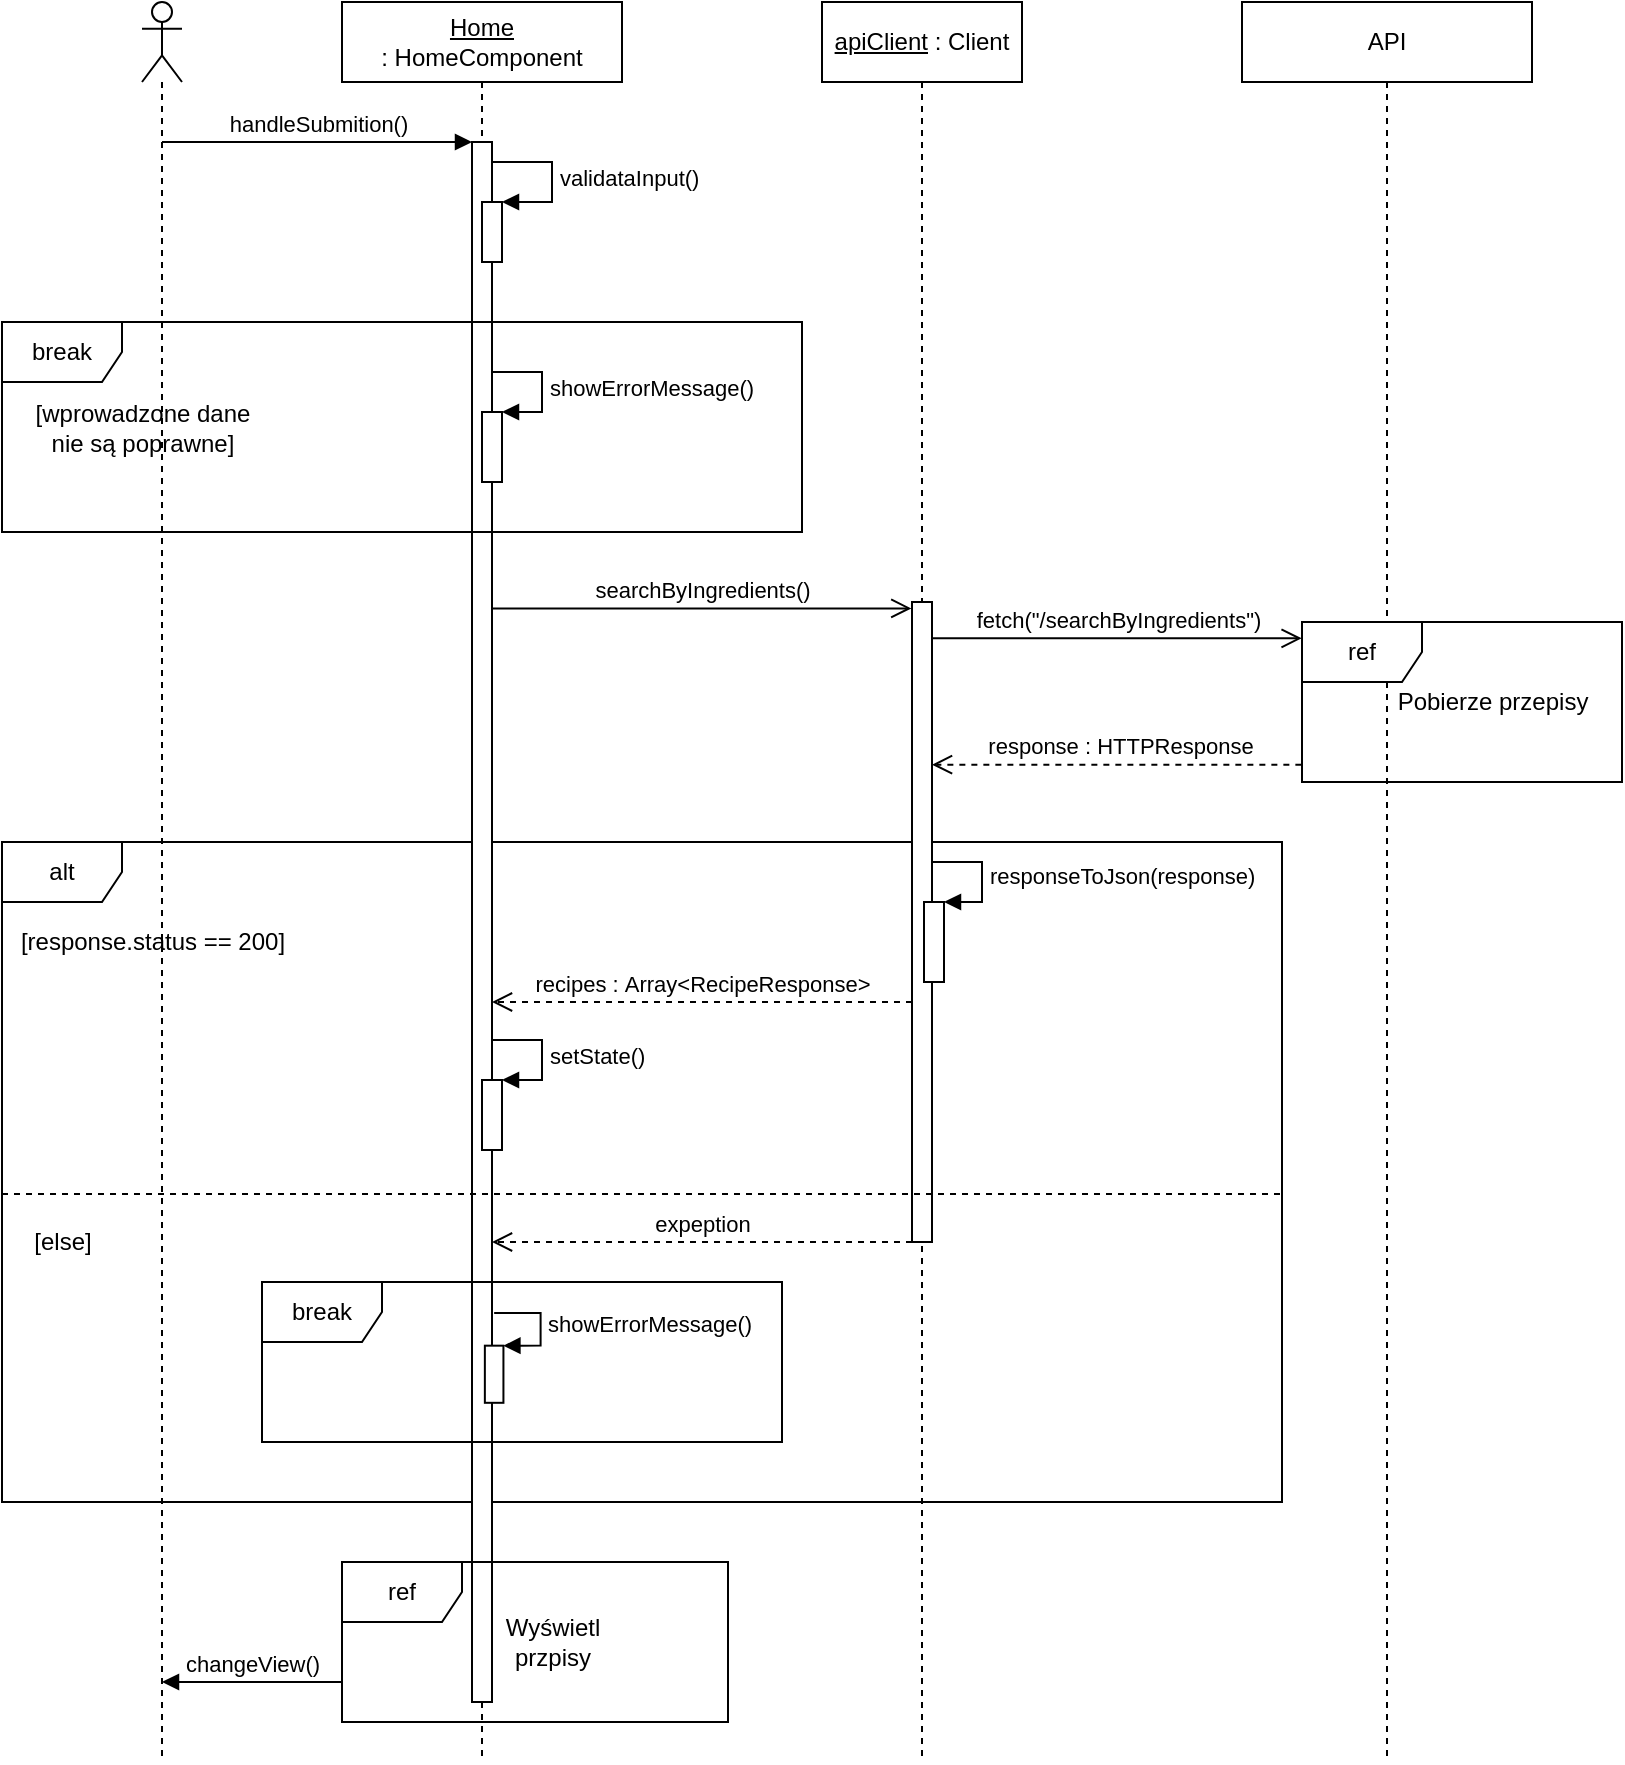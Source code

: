 <mxfile version="13.1.9" type="device"><diagram id="HRuQrtixnZp-kBATuP6Q" name="Page-1"><mxGraphModel dx="1809" dy="813" grid="1" gridSize="10" guides="1" tooltips="1" connect="1" arrows="1" fold="1" page="1" pageScale="1" pageWidth="827" pageHeight="1169" math="0" shadow="0"><root><mxCell id="0"/><mxCell id="1" parent="0"/><mxCell id="eadwWYxGTMkLF-HRAyQj-29" value="alt" style="shape=umlFrame;whiteSpace=wrap;html=1;" vertex="1" parent="1"><mxGeometry x="10" y="430" width="640" height="330" as="geometry"/></mxCell><mxCell id="fUvAlOM7lJ4L2Q9X0hs3-1" value="" style="shape=umlLifeline;participant=umlActor;perimeter=lifelinePerimeter;whiteSpace=wrap;html=1;container=1;collapsible=0;recursiveResize=0;verticalAlign=top;spacingTop=36;labelBackgroundColor=#ffffff;outlineConnect=0;" parent="1" vertex="1"><mxGeometry x="80" y="10" width="20" height="880" as="geometry"/></mxCell><mxCell id="fUvAlOM7lJ4L2Q9X0hs3-4" value="handleSubmition()" style="html=1;verticalAlign=bottom;endArrow=block;entryX=0;entryY=0;" parent="1" source="fUvAlOM7lJ4L2Q9X0hs3-1" target="fUvAlOM7lJ4L2Q9X0hs3-3" edge="1"><mxGeometry relative="1" as="geometry"><mxPoint x="195" y="80" as="sourcePoint"/></mxGeometry></mxCell><mxCell id="eadwWYxGTMkLF-HRAyQj-5" value="&lt;u&gt;apiClient&lt;/u&gt;&amp;nbsp;: Client" style="shape=umlLifeline;perimeter=lifelinePerimeter;whiteSpace=wrap;html=1;container=1;collapsible=0;recursiveResize=0;outlineConnect=0;" vertex="1" parent="1"><mxGeometry x="420" y="10" width="100" height="880" as="geometry"/></mxCell><mxCell id="eadwWYxGTMkLF-HRAyQj-8" value="" style="html=1;points=[];perimeter=orthogonalPerimeter;" vertex="1" parent="eadwWYxGTMkLF-HRAyQj-5"><mxGeometry x="45" y="300" width="10" height="320" as="geometry"/></mxCell><mxCell id="eadwWYxGTMkLF-HRAyQj-25" value="" style="html=1;points=[];perimeter=orthogonalPerimeter;" vertex="1" parent="eadwWYxGTMkLF-HRAyQj-5"><mxGeometry x="51" y="450" width="10" height="40" as="geometry"/></mxCell><mxCell id="eadwWYxGTMkLF-HRAyQj-26" value="responseToJson(response)" style="edgeStyle=orthogonalEdgeStyle;html=1;align=left;spacingLeft=2;endArrow=block;rounded=0;entryX=1;entryY=0;" edge="1" target="eadwWYxGTMkLF-HRAyQj-25" parent="eadwWYxGTMkLF-HRAyQj-5" source="eadwWYxGTMkLF-HRAyQj-8"><mxGeometry relative="1" as="geometry"><mxPoint x="57" y="430" as="sourcePoint"/><Array as="points"><mxPoint x="80" y="430"/><mxPoint x="80" y="450"/></Array></mxGeometry></mxCell><mxCell id="eadwWYxGTMkLF-HRAyQj-7" value="searchByIngredients()" style="html=1;verticalAlign=bottom;startFill=1;endArrow=open;startSize=6;endSize=8;entryX=-0.032;entryY=0.01;entryDx=0;entryDy=0;entryPerimeter=0;" edge="1" parent="1" source="fUvAlOM7lJ4L2Q9X0hs3-3" target="eadwWYxGTMkLF-HRAyQj-8"><mxGeometry width="80" relative="1" as="geometry"><mxPoint x="260" y="320" as="sourcePoint"/><mxPoint x="460" y="311" as="targetPoint"/></mxGeometry></mxCell><mxCell id="eadwWYxGTMkLF-HRAyQj-12" value="API" style="shape=umlLifeline;perimeter=lifelinePerimeter;whiteSpace=wrap;html=1;container=1;collapsible=0;recursiveResize=0;outlineConnect=0;" vertex="1" parent="1"><mxGeometry x="630" y="10" width="145" height="880" as="geometry"/></mxCell><mxCell id="eadwWYxGTMkLF-HRAyQj-15" value="fetch(&quot;/searchByIngredients&quot;)" style="html=1;verticalAlign=bottom;startFill=1;endArrow=open;startSize=6;endSize=8;entryX=-0.001;entryY=0.102;entryDx=0;entryDy=0;entryPerimeter=0;" edge="1" parent="1" target="eadwWYxGTMkLF-HRAyQj-17" source="eadwWYxGTMkLF-HRAyQj-8"><mxGeometry width="80" relative="1" as="geometry"><mxPoint x="480" y="331" as="sourcePoint"/><mxPoint x="660" y="331" as="targetPoint"/></mxGeometry></mxCell><mxCell id="eadwWYxGTMkLF-HRAyQj-19" value="response : HTTPResponse" style="html=1;verticalAlign=bottom;endArrow=open;dashed=1;endSize=8;exitX=-0.002;exitY=0.892;exitDx=0;exitDy=0;exitPerimeter=0;" edge="1" parent="1" source="eadwWYxGTMkLF-HRAyQj-17" target="eadwWYxGTMkLF-HRAyQj-8"><mxGeometry x="-0.019" relative="1" as="geometry"><mxPoint x="630" y="419.66" as="sourcePoint"/><mxPoint x="480" y="419" as="targetPoint"/><mxPoint as="offset"/></mxGeometry></mxCell><mxCell id="eadwWYxGTMkLF-HRAyQj-24" value="recipes :&amp;nbsp;Array&amp;lt;RecipeResponse&amp;gt;" style="html=1;verticalAlign=bottom;endArrow=open;dashed=1;endSize=8;" edge="1" parent="1" source="eadwWYxGTMkLF-HRAyQj-8" target="fUvAlOM7lJ4L2Q9X0hs3-3"><mxGeometry relative="1" as="geometry"><mxPoint x="410" y="470" as="sourcePoint"/><mxPoint x="250" y="469" as="targetPoint"/><Array as="points"><mxPoint x="420" y="510"/></Array></mxGeometry></mxCell><mxCell id="fUvAlOM7lJ4L2Q9X0hs3-2" value="&lt;u&gt;Home&lt;/u&gt; &lt;br&gt;: HomeComponent" style="shape=umlLifeline;perimeter=lifelinePerimeter;whiteSpace=wrap;html=1;container=1;collapsible=0;recursiveResize=0;outlineConnect=0;" parent="1" vertex="1"><mxGeometry x="180" y="10" width="140" height="880" as="geometry"/></mxCell><mxCell id="fUvAlOM7lJ4L2Q9X0hs3-7" value="validataInput()" style="edgeStyle=orthogonalEdgeStyle;html=1;align=left;spacingLeft=2;endArrow=block;rounded=0;entryX=1;entryY=0;" parent="fUvAlOM7lJ4L2Q9X0hs3-2" source="fUvAlOM7lJ4L2Q9X0hs3-3" target="fUvAlOM7lJ4L2Q9X0hs3-6" edge="1"><mxGeometry relative="1" as="geometry"><mxPoint x="80" y="90" as="sourcePoint"/><Array as="points"><mxPoint x="105" y="80"/><mxPoint x="105" y="100"/></Array></mxGeometry></mxCell><mxCell id="fUvAlOM7lJ4L2Q9X0hs3-3" value="" style="html=1;points=[];perimeter=orthogonalPerimeter;" parent="fUvAlOM7lJ4L2Q9X0hs3-2" vertex="1"><mxGeometry x="65" y="70" width="10" height="780" as="geometry"/></mxCell><mxCell id="fUvAlOM7lJ4L2Q9X0hs3-6" value="" style="html=1;points=[];perimeter=orthogonalPerimeter;" parent="fUvAlOM7lJ4L2Q9X0hs3-2" vertex="1"><mxGeometry x="70" y="100" width="10" height="30" as="geometry"/></mxCell><mxCell id="eadwWYxGTMkLF-HRAyQj-44" value="setState()" style="edgeStyle=orthogonalEdgeStyle;html=1;align=left;spacingLeft=2;endArrow=block;rounded=0;entryX=1;entryY=0;" edge="1" parent="fUvAlOM7lJ4L2Q9X0hs3-2" target="eadwWYxGTMkLF-HRAyQj-45"><mxGeometry relative="1" as="geometry"><mxPoint x="75" y="519" as="sourcePoint"/><Array as="points"><mxPoint x="100" y="519"/></Array></mxGeometry></mxCell><mxCell id="eadwWYxGTMkLF-HRAyQj-45" value="" style="html=1;points=[];perimeter=orthogonalPerimeter;" vertex="1" parent="fUvAlOM7lJ4L2Q9X0hs3-2"><mxGeometry x="70" y="539" width="10" height="35" as="geometry"/></mxCell><mxCell id="eadwWYxGTMkLF-HRAyQj-28" value="expeption" style="html=1;verticalAlign=bottom;endArrow=open;dashed=1;endSize=8;" edge="1" parent="1" source="eadwWYxGTMkLF-HRAyQj-8" target="fUvAlOM7lJ4L2Q9X0hs3-3"><mxGeometry relative="1" as="geometry"><mxPoint x="467.66" y="650.14" as="sourcePoint"/><mxPoint x="260.0" y="650.0" as="targetPoint"/><Array as="points"><mxPoint x="423" y="630"/></Array></mxGeometry></mxCell><mxCell id="eadwWYxGTMkLF-HRAyQj-31" value="[response.status == 200]" style="text;html=1;align=center;verticalAlign=middle;resizable=0;points=[];autosize=1;" vertex="1" parent="1"><mxGeometry x="10" y="470" width="150" height="20" as="geometry"/></mxCell><mxCell id="eadwWYxGTMkLF-HRAyQj-35" value="" style="line;strokeWidth=1;fillColor=none;align=left;verticalAlign=middle;spacingTop=-1;spacingLeft=3;spacingRight=3;rotatable=0;labelPosition=right;points=[];portConstraint=eastwest;dashed=1" vertex="1" parent="1"><mxGeometry x="10" y="602" width="640" height="8" as="geometry"/></mxCell><mxCell id="eadwWYxGTMkLF-HRAyQj-36" value="[else]" style="text;html=1;align=center;verticalAlign=middle;resizable=0;points=[];autosize=1;" vertex="1" parent="1"><mxGeometry x="20" y="620" width="40" height="20" as="geometry"/></mxCell><mxCell id="eadwWYxGTMkLF-HRAyQj-46" value="" style="group" vertex="1" connectable="0" parent="1"><mxGeometry x="660" y="320" width="160" height="80" as="geometry"/></mxCell><mxCell id="eadwWYxGTMkLF-HRAyQj-17" value="ref" style="shape=umlFrame;whiteSpace=wrap;html=1;" vertex="1" parent="eadwWYxGTMkLF-HRAyQj-46"><mxGeometry width="160" height="80" as="geometry"/></mxCell><mxCell id="eadwWYxGTMkLF-HRAyQj-18" value="Pobierze przepisy" style="text;html=1;align=center;verticalAlign=middle;resizable=0;points=[];autosize=1;" vertex="1" parent="eadwWYxGTMkLF-HRAyQj-46"><mxGeometry x="40.001" y="30" width="110" height="20" as="geometry"/></mxCell><mxCell id="eadwWYxGTMkLF-HRAyQj-48" value="" style="group" vertex="1" connectable="0" parent="1"><mxGeometry x="140" y="650" width="260" height="80" as="geometry"/></mxCell><mxCell id="eadwWYxGTMkLF-HRAyQj-42" value="break" style="shape=umlFrame;whiteSpace=wrap;html=1;" vertex="1" parent="eadwWYxGTMkLF-HRAyQj-48"><mxGeometry width="260" height="80" as="geometry"/></mxCell><mxCell id="eadwWYxGTMkLF-HRAyQj-40" value="showErrorMessage()" style="edgeStyle=orthogonalEdgeStyle;html=1;align=left;spacingLeft=2;endArrow=block;rounded=0;entryX=1;entryY=0;" edge="1" parent="eadwWYxGTMkLF-HRAyQj-48" target="eadwWYxGTMkLF-HRAyQj-41"><mxGeometry relative="1" as="geometry"><mxPoint x="116.071" y="15.51" as="sourcePoint"/><Array as="points"><mxPoint x="139.286" y="15.51"/></Array></mxGeometry></mxCell><mxCell id="eadwWYxGTMkLF-HRAyQj-41" value="" style="html=1;points=[];perimeter=orthogonalPerimeter;" vertex="1" parent="eadwWYxGTMkLF-HRAyQj-48"><mxGeometry x="111.429" y="31.837" width="9.286" height="28.571" as="geometry"/></mxCell><mxCell id="eadwWYxGTMkLF-HRAyQj-53" value="" style="group" vertex="1" connectable="0" parent="1"><mxGeometry x="10" y="170" width="400" height="105" as="geometry"/></mxCell><mxCell id="eadwWYxGTMkLF-HRAyQj-1" value="break" style="shape=umlFrame;whiteSpace=wrap;html=1;" vertex="1" parent="eadwWYxGTMkLF-HRAyQj-53"><mxGeometry width="400" height="105" as="geometry"/></mxCell><mxCell id="eadwWYxGTMkLF-HRAyQj-2" value="[wprowadzone dane &lt;br&gt;nie są poprawne]" style="text;html=1;align=center;verticalAlign=middle;resizable=0;points=[];autosize=1;" vertex="1" parent="eadwWYxGTMkLF-HRAyQj-53"><mxGeometry x="10" y="37.5" width="120" height="30" as="geometry"/></mxCell><mxCell id="eadwWYxGTMkLF-HRAyQj-4" value="showErrorMessage()" style="edgeStyle=orthogonalEdgeStyle;html=1;align=left;spacingLeft=2;endArrow=block;rounded=0;entryX=1;entryY=0;" edge="1" target="eadwWYxGTMkLF-HRAyQj-3" parent="eadwWYxGTMkLF-HRAyQj-53"><mxGeometry relative="1" as="geometry"><mxPoint x="245" y="25" as="sourcePoint"/><Array as="points"><mxPoint x="270" y="25"/></Array></mxGeometry></mxCell><mxCell id="eadwWYxGTMkLF-HRAyQj-3" value="" style="html=1;points=[];perimeter=orthogonalPerimeter;" vertex="1" parent="eadwWYxGTMkLF-HRAyQj-53"><mxGeometry x="240" y="45" width="10" height="35" as="geometry"/></mxCell><mxCell id="eadwWYxGTMkLF-HRAyQj-54" value="" style="group" vertex="1" connectable="0" parent="1"><mxGeometry x="180" y="790" width="193" height="80" as="geometry"/></mxCell><mxCell id="eadwWYxGTMkLF-HRAyQj-55" value="ref" style="shape=umlFrame;whiteSpace=wrap;html=1;" vertex="1" parent="eadwWYxGTMkLF-HRAyQj-54"><mxGeometry width="193" height="80" as="geometry"/></mxCell><mxCell id="eadwWYxGTMkLF-HRAyQj-56" value="Wyświetl&lt;br&gt;przpisy" style="text;html=1;align=center;verticalAlign=middle;resizable=0;points=[];autosize=1;" vertex="1" parent="eadwWYxGTMkLF-HRAyQj-54"><mxGeometry x="75" y="25" width="60" height="30" as="geometry"/></mxCell><mxCell id="eadwWYxGTMkLF-HRAyQj-63" value="changeView()" style="html=1;verticalAlign=bottom;endArrow=block;" edge="1" parent="1" target="fUvAlOM7lJ4L2Q9X0hs3-1"><mxGeometry relative="1" as="geometry"><mxPoint x="180" y="850.0" as="sourcePoint"/><mxPoint x="120" y="850" as="targetPoint"/></mxGeometry></mxCell></root></mxGraphModel></diagram></mxfile>